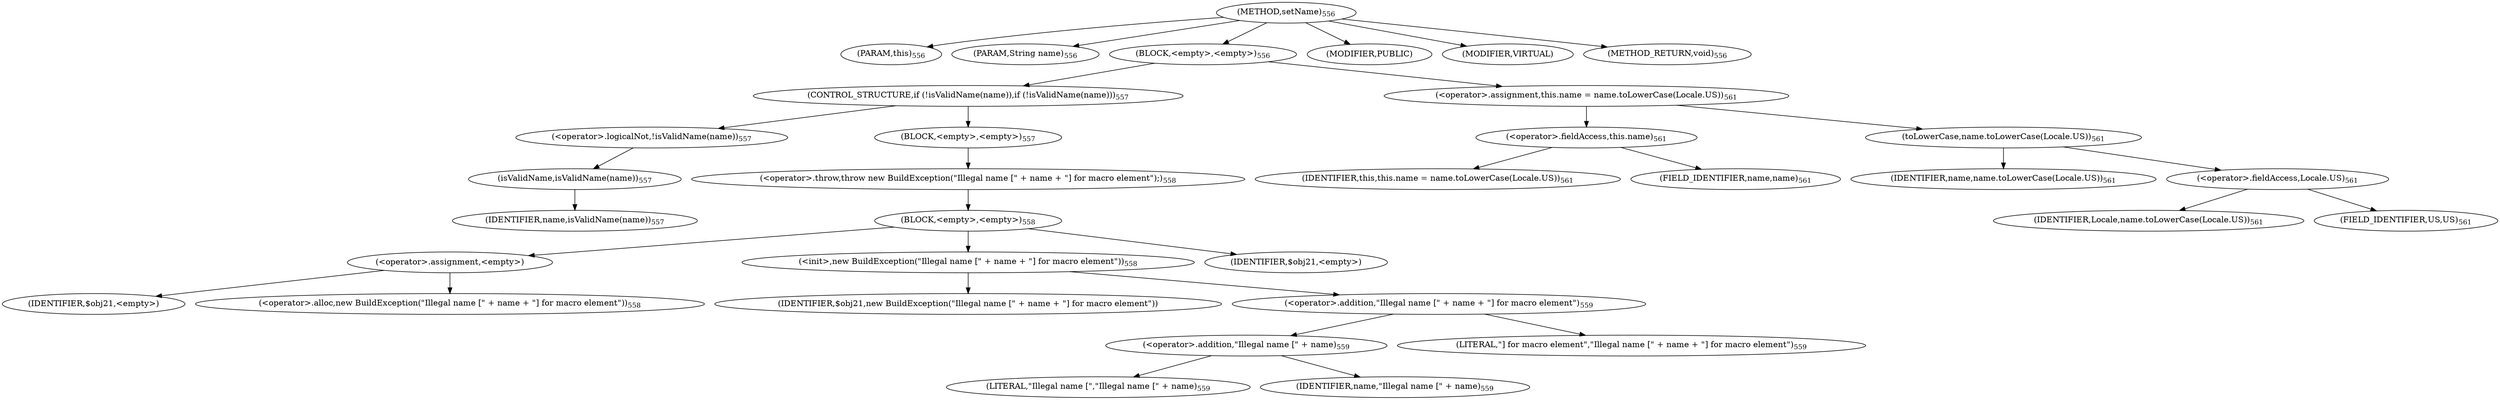 digraph "setName" {  
"1257" [label = <(METHOD,setName)<SUB>556</SUB>> ]
"98" [label = <(PARAM,this)<SUB>556</SUB>> ]
"1258" [label = <(PARAM,String name)<SUB>556</SUB>> ]
"1259" [label = <(BLOCK,&lt;empty&gt;,&lt;empty&gt;)<SUB>556</SUB>> ]
"1260" [label = <(CONTROL_STRUCTURE,if (!isValidName(name)),if (!isValidName(name)))<SUB>557</SUB>> ]
"1261" [label = <(&lt;operator&gt;.logicalNot,!isValidName(name))<SUB>557</SUB>> ]
"1262" [label = <(isValidName,isValidName(name))<SUB>557</SUB>> ]
"1263" [label = <(IDENTIFIER,name,isValidName(name))<SUB>557</SUB>> ]
"1264" [label = <(BLOCK,&lt;empty&gt;,&lt;empty&gt;)<SUB>557</SUB>> ]
"1265" [label = <(&lt;operator&gt;.throw,throw new BuildException(&quot;Illegal name [&quot; + name + &quot;] for macro element&quot;);)<SUB>558</SUB>> ]
"1266" [label = <(BLOCK,&lt;empty&gt;,&lt;empty&gt;)<SUB>558</SUB>> ]
"1267" [label = <(&lt;operator&gt;.assignment,&lt;empty&gt;)> ]
"1268" [label = <(IDENTIFIER,$obj21,&lt;empty&gt;)> ]
"1269" [label = <(&lt;operator&gt;.alloc,new BuildException(&quot;Illegal name [&quot; + name + &quot;] for macro element&quot;))<SUB>558</SUB>> ]
"1270" [label = <(&lt;init&gt;,new BuildException(&quot;Illegal name [&quot; + name + &quot;] for macro element&quot;))<SUB>558</SUB>> ]
"1271" [label = <(IDENTIFIER,$obj21,new BuildException(&quot;Illegal name [&quot; + name + &quot;] for macro element&quot;))> ]
"1272" [label = <(&lt;operator&gt;.addition,&quot;Illegal name [&quot; + name + &quot;] for macro element&quot;)<SUB>559</SUB>> ]
"1273" [label = <(&lt;operator&gt;.addition,&quot;Illegal name [&quot; + name)<SUB>559</SUB>> ]
"1274" [label = <(LITERAL,&quot;Illegal name [&quot;,&quot;Illegal name [&quot; + name)<SUB>559</SUB>> ]
"1275" [label = <(IDENTIFIER,name,&quot;Illegal name [&quot; + name)<SUB>559</SUB>> ]
"1276" [label = <(LITERAL,&quot;] for macro element&quot;,&quot;Illegal name [&quot; + name + &quot;] for macro element&quot;)<SUB>559</SUB>> ]
"1277" [label = <(IDENTIFIER,$obj21,&lt;empty&gt;)> ]
"1278" [label = <(&lt;operator&gt;.assignment,this.name = name.toLowerCase(Locale.US))<SUB>561</SUB>> ]
"1279" [label = <(&lt;operator&gt;.fieldAccess,this.name)<SUB>561</SUB>> ]
"97" [label = <(IDENTIFIER,this,this.name = name.toLowerCase(Locale.US))<SUB>561</SUB>> ]
"1280" [label = <(FIELD_IDENTIFIER,name,name)<SUB>561</SUB>> ]
"1281" [label = <(toLowerCase,name.toLowerCase(Locale.US))<SUB>561</SUB>> ]
"1282" [label = <(IDENTIFIER,name,name.toLowerCase(Locale.US))<SUB>561</SUB>> ]
"1283" [label = <(&lt;operator&gt;.fieldAccess,Locale.US)<SUB>561</SUB>> ]
"1284" [label = <(IDENTIFIER,Locale,name.toLowerCase(Locale.US))<SUB>561</SUB>> ]
"1285" [label = <(FIELD_IDENTIFIER,US,US)<SUB>561</SUB>> ]
"1286" [label = <(MODIFIER,PUBLIC)> ]
"1287" [label = <(MODIFIER,VIRTUAL)> ]
"1288" [label = <(METHOD_RETURN,void)<SUB>556</SUB>> ]
  "1257" -> "98" 
  "1257" -> "1258" 
  "1257" -> "1259" 
  "1257" -> "1286" 
  "1257" -> "1287" 
  "1257" -> "1288" 
  "1259" -> "1260" 
  "1259" -> "1278" 
  "1260" -> "1261" 
  "1260" -> "1264" 
  "1261" -> "1262" 
  "1262" -> "1263" 
  "1264" -> "1265" 
  "1265" -> "1266" 
  "1266" -> "1267" 
  "1266" -> "1270" 
  "1266" -> "1277" 
  "1267" -> "1268" 
  "1267" -> "1269" 
  "1270" -> "1271" 
  "1270" -> "1272" 
  "1272" -> "1273" 
  "1272" -> "1276" 
  "1273" -> "1274" 
  "1273" -> "1275" 
  "1278" -> "1279" 
  "1278" -> "1281" 
  "1279" -> "97" 
  "1279" -> "1280" 
  "1281" -> "1282" 
  "1281" -> "1283" 
  "1283" -> "1284" 
  "1283" -> "1285" 
}

